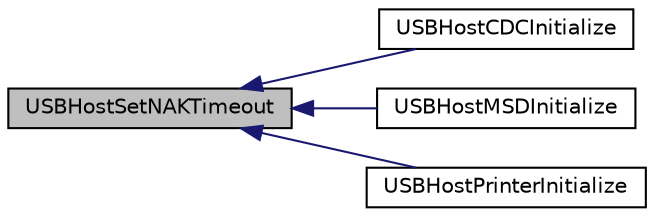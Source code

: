 digraph "USBHostSetNAKTimeout"
{
  edge [fontname="Helvetica",fontsize="10",labelfontname="Helvetica",labelfontsize="10"];
  node [fontname="Helvetica",fontsize="10",shape=record];
  rankdir="LR";
  Node1 [label="USBHostSetNAKTimeout",height=0.2,width=0.4,color="black", fillcolor="grey75", style="filled", fontcolor="black"];
  Node1 -> Node2 [dir="back",color="midnightblue",fontsize="10",style="solid"];
  Node2 [label="USBHostCDCInitialize",height=0.2,width=0.4,color="black", fillcolor="white", style="filled",URL="$usb__host__cdc_8c.html#a2891ef7047136f99fb381a85624fcdb8"];
  Node1 -> Node3 [dir="back",color="midnightblue",fontsize="10",style="solid"];
  Node3 [label="USBHostMSDInitialize",height=0.2,width=0.4,color="black", fillcolor="white", style="filled",URL="$usb__host__msd_8c.html#abbaac4652a1a79fa87704d2474673d6a"];
  Node1 -> Node4 [dir="back",color="midnightblue",fontsize="10",style="solid"];
  Node4 [label="USBHostPrinterInitialize",height=0.2,width=0.4,color="black", fillcolor="white", style="filled",URL="$usb__host__printer_8c.html#a7c2c11f9c18453fff06b06533ac59f97"];
}
